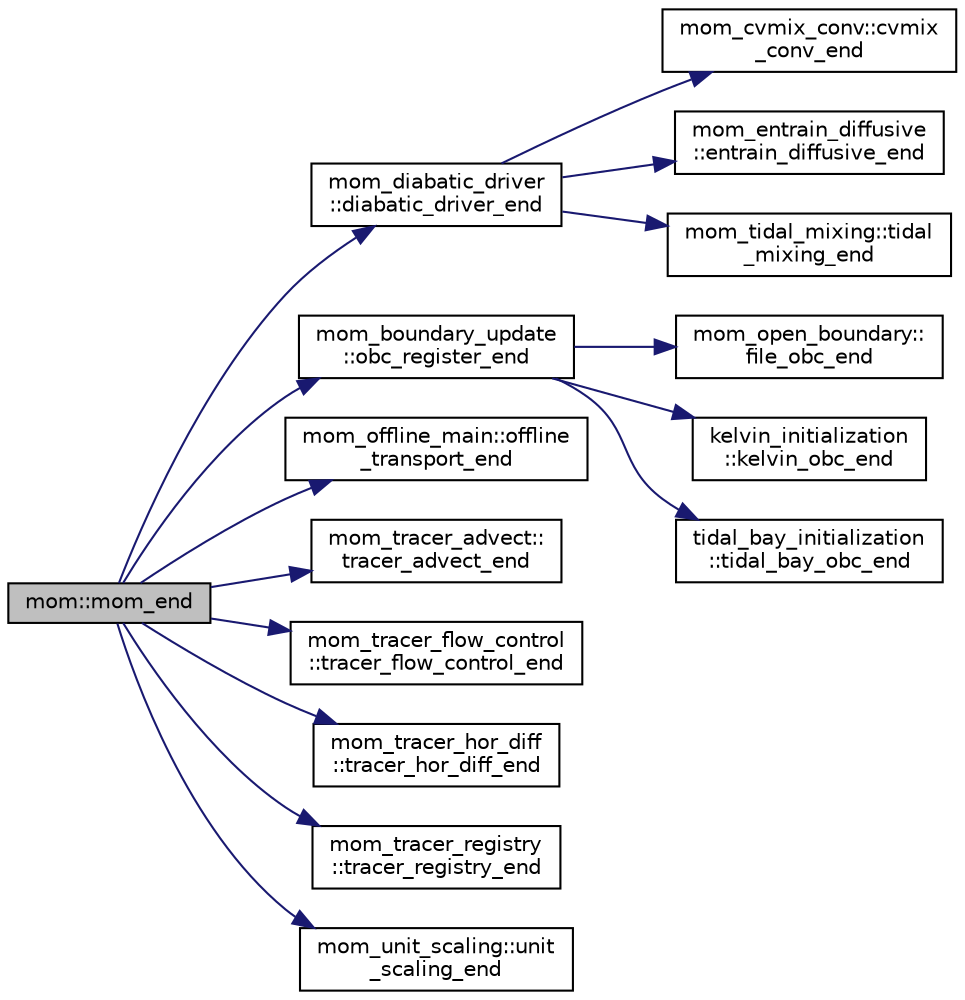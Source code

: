 digraph "mom::mom_end"
{
 // INTERACTIVE_SVG=YES
 // LATEX_PDF_SIZE
  edge [fontname="Helvetica",fontsize="10",labelfontname="Helvetica",labelfontsize="10"];
  node [fontname="Helvetica",fontsize="10",shape=record];
  rankdir="LR";
  Node1 [label="mom::mom_end",height=0.2,width=0.4,color="black", fillcolor="grey75", style="filled", fontcolor="black",tooltip="End of ocean model, including memory deallocation."];
  Node1 -> Node2 [color="midnightblue",fontsize="10",style="solid",fontname="Helvetica"];
  Node2 [label="mom_diabatic_driver\l::diabatic_driver_end",height=0.2,width=0.4,color="black", fillcolor="white", style="filled",URL="$namespacemom__diabatic__driver.html#a6eac8317c3b569e414fb5a6678afc598",tooltip="Routine to close the diabatic driver module."];
  Node2 -> Node3 [color="midnightblue",fontsize="10",style="solid",fontname="Helvetica"];
  Node3 [label="mom_cvmix_conv::cvmix\l_conv_end",height=0.2,width=0.4,color="black", fillcolor="white", style="filled",URL="$namespacemom__cvmix__conv.html#a4f35df3a407ded91cd67384a14da3a3c",tooltip="Clear pointers and dealocate memory."];
  Node2 -> Node4 [color="midnightblue",fontsize="10",style="solid",fontname="Helvetica"];
  Node4 [label="mom_entrain_diffusive\l::entrain_diffusive_end",height=0.2,width=0.4,color="black", fillcolor="white", style="filled",URL="$namespacemom__entrain__diffusive.html#a0e71b47abe1e1889f4b687139615ca14",tooltip="This subroutine cleans up and deallocates any memory associated with the entrain_diffusive module."];
  Node2 -> Node5 [color="midnightblue",fontsize="10",style="solid",fontname="Helvetica"];
  Node5 [label="mom_tidal_mixing::tidal\l_mixing_end",height=0.2,width=0.4,color="black", fillcolor="white", style="filled",URL="$namespacemom__tidal__mixing.html#a4ec08e118dea2ecbac7e719ed73acc70",tooltip="Clear pointers and deallocate memory."];
  Node1 -> Node6 [color="midnightblue",fontsize="10",style="solid",fontname="Helvetica"];
  Node6 [label="mom_boundary_update\l::obc_register_end",height=0.2,width=0.4,color="black", fillcolor="white", style="filled",URL="$namespacemom__boundary__update.html#a32cfc645987cee827d4d193537b09c71",tooltip="Clean up the OBC registry."];
  Node6 -> Node7 [color="midnightblue",fontsize="10",style="solid",fontname="Helvetica"];
  Node7 [label="mom_open_boundary::\lfile_obc_end",height=0.2,width=0.4,color="black", fillcolor="white", style="filled",URL="$namespacemom__open__boundary.html#a55081f00e4a95f87ddc5dfe1d61f52e0",tooltip="Clean up the file OBC from registry."];
  Node6 -> Node8 [color="midnightblue",fontsize="10",style="solid",fontname="Helvetica"];
  Node8 [label="kelvin_initialization\l::kelvin_obc_end",height=0.2,width=0.4,color="black", fillcolor="white", style="filled",URL="$namespacekelvin__initialization.html#a9c8e0745879d099cef92df7f16c67f9c",tooltip="Clean up the Kelvin wave OBC from registry."];
  Node6 -> Node9 [color="midnightblue",fontsize="10",style="solid",fontname="Helvetica"];
  Node9 [label="tidal_bay_initialization\l::tidal_bay_obc_end",height=0.2,width=0.4,color="black", fillcolor="white", style="filled",URL="$namespacetidal__bay__initialization.html#a0c8bd22e72376c9f9af5bc5f628393f9",tooltip="Clean up the tidal bay OBC from registry."];
  Node1 -> Node10 [color="midnightblue",fontsize="10",style="solid",fontname="Helvetica"];
  Node10 [label="mom_offline_main::offline\l_transport_end",height=0.2,width=0.4,color="black", fillcolor="white", style="filled",URL="$namespacemom__offline__main.html#a853e9fbade83984621d26f51c1a2d651",tooltip="Deallocates (if necessary) arrays within the offline control structure."];
  Node1 -> Node11 [color="midnightblue",fontsize="10",style="solid",fontname="Helvetica"];
  Node11 [label="mom_tracer_advect::\ltracer_advect_end",height=0.2,width=0.4,color="black", fillcolor="white", style="filled",URL="$namespacemom__tracer__advect.html#a2e466a8a34546bb9265a74ff0209df47",tooltip="Close the tracer advection module."];
  Node1 -> Node12 [color="midnightblue",fontsize="10",style="solid",fontname="Helvetica"];
  Node12 [label="mom_tracer_flow_control\l::tracer_flow_control_end",height=0.2,width=0.4,color="black", fillcolor="white", style="filled",URL="$namespacemom__tracer__flow__control.html#a3c5edb854704860d08de4d68d815d920",tooltip=" "];
  Node1 -> Node13 [color="midnightblue",fontsize="10",style="solid",fontname="Helvetica"];
  Node13 [label="mom_tracer_hor_diff\l::tracer_hor_diff_end",height=0.2,width=0.4,color="black", fillcolor="white", style="filled",URL="$namespacemom__tracer__hor__diff.html#a715439f7286842d78d2ce52b7e5371a4",tooltip=" "];
  Node1 -> Node14 [color="midnightblue",fontsize="10",style="solid",fontname="Helvetica"];
  Node14 [label="mom_tracer_registry\l::tracer_registry_end",height=0.2,width=0.4,color="black", fillcolor="white", style="filled",URL="$namespacemom__tracer__registry.html#aaca7f6bcdb5f1d8cb247e24719d37df9",tooltip="This routine closes the tracer registry module."];
  Node1 -> Node15 [color="midnightblue",fontsize="10",style="solid",fontname="Helvetica"];
  Node15 [label="mom_unit_scaling::unit\l_scaling_end",height=0.2,width=0.4,color="black", fillcolor="white", style="filled",URL="$namespacemom__unit__scaling.html#a6b58ce1b6a08d07a84da1257cd8e8694",tooltip="Deallocates a unit scaling structure."];
}
